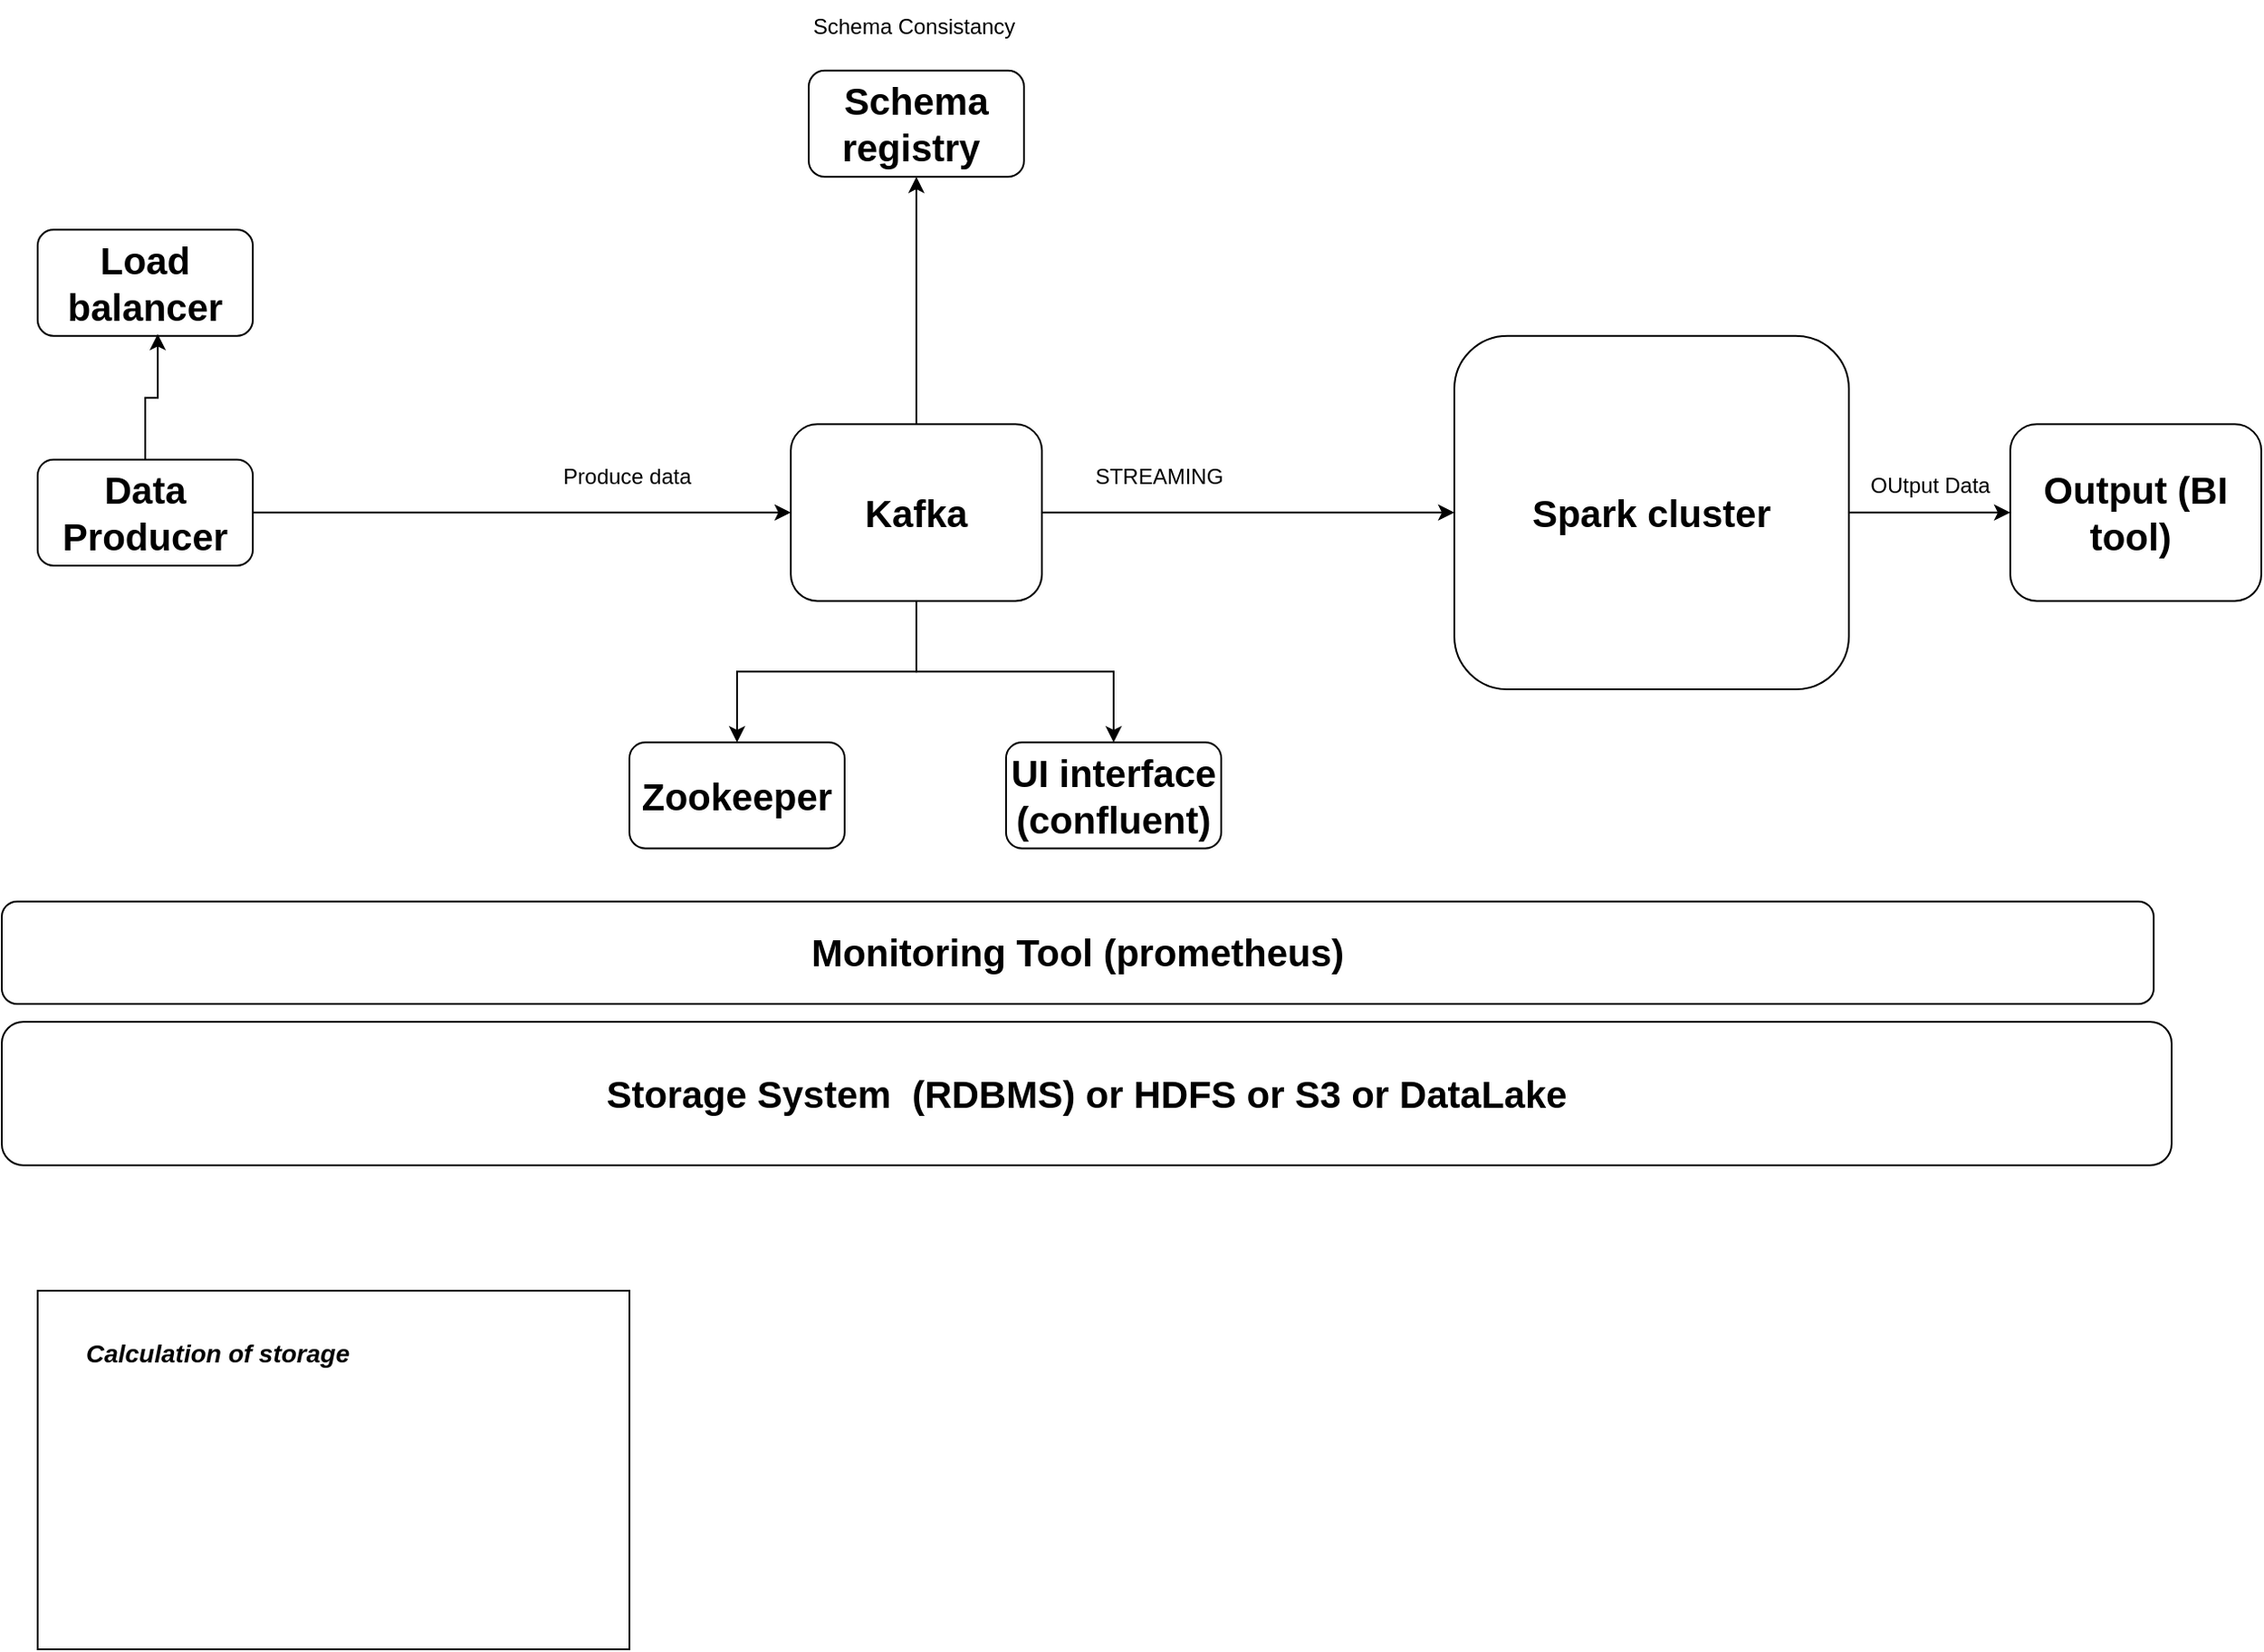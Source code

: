 <mxfile version="24.7.8">
  <diagram name="Page-1" id="Xt6aFsv24H1QuKFPjgN6">
    <mxGraphModel dx="1752" dy="1035" grid="1" gridSize="10" guides="1" tooltips="1" connect="1" arrows="1" fold="1" page="1" pageScale="1" pageWidth="1920" pageHeight="1200" math="0" shadow="0">
      <root>
        <mxCell id="0" />
        <mxCell id="1" parent="0" />
        <mxCell id="gSWm9ycJ9KPdhaYR0MnF-6" style="edgeStyle=orthogonalEdgeStyle;rounded=0;orthogonalLoop=1;jettySize=auto;html=1;" edge="1" parent="1" source="gSWm9ycJ9KPdhaYR0MnF-1" target="gSWm9ycJ9KPdhaYR0MnF-2">
          <mxGeometry relative="1" as="geometry" />
        </mxCell>
        <mxCell id="gSWm9ycJ9KPdhaYR0MnF-7" style="edgeStyle=orthogonalEdgeStyle;rounded=0;orthogonalLoop=1;jettySize=auto;html=1;" edge="1" parent="1" source="gSWm9ycJ9KPdhaYR0MnF-1" target="gSWm9ycJ9KPdhaYR0MnF-3">
          <mxGeometry relative="1" as="geometry" />
        </mxCell>
        <mxCell id="gSWm9ycJ9KPdhaYR0MnF-12" style="edgeStyle=orthogonalEdgeStyle;rounded=0;orthogonalLoop=1;jettySize=auto;html=1;entryX=0.5;entryY=1;entryDx=0;entryDy=0;" edge="1" parent="1" source="gSWm9ycJ9KPdhaYR0MnF-1" target="gSWm9ycJ9KPdhaYR0MnF-4">
          <mxGeometry relative="1" as="geometry" />
        </mxCell>
        <mxCell id="gSWm9ycJ9KPdhaYR0MnF-19" style="edgeStyle=orthogonalEdgeStyle;rounded=0;orthogonalLoop=1;jettySize=auto;html=1;" edge="1" parent="1" source="gSWm9ycJ9KPdhaYR0MnF-1" target="gSWm9ycJ9KPdhaYR0MnF-14">
          <mxGeometry relative="1" as="geometry" />
        </mxCell>
        <mxCell id="gSWm9ycJ9KPdhaYR0MnF-1" value="&lt;b&gt;&lt;font style=&quot;font-size: 21px;&quot;&gt;Kafka&lt;/font&gt;&lt;/b&gt;" style="rounded=1;whiteSpace=wrap;html=1;" vertex="1" parent="1">
          <mxGeometry x="590" y="376.62" width="140" height="98.592" as="geometry" />
        </mxCell>
        <mxCell id="gSWm9ycJ9KPdhaYR0MnF-2" value="&lt;b&gt;&lt;font style=&quot;font-size: 21px;&quot;&gt;Zookeeper&lt;/font&gt;&lt;/b&gt;" style="rounded=1;whiteSpace=wrap;html=1;" vertex="1" parent="1">
          <mxGeometry x="500" y="554.085" width="120" height="59.155" as="geometry" />
        </mxCell>
        <mxCell id="gSWm9ycJ9KPdhaYR0MnF-17" style="edgeStyle=orthogonalEdgeStyle;rounded=0;orthogonalLoop=1;jettySize=auto;html=1;" edge="1" parent="1" source="gSWm9ycJ9KPdhaYR0MnF-3" target="gSWm9ycJ9KPdhaYR0MnF-16">
          <mxGeometry relative="1" as="geometry" />
        </mxCell>
        <mxCell id="gSWm9ycJ9KPdhaYR0MnF-3" value="&lt;b&gt;&lt;font style=&quot;font-size: 21px;&quot;&gt;Spark cluster&lt;/font&gt;&lt;/b&gt;" style="rounded=1;whiteSpace=wrap;html=1;" vertex="1" parent="1">
          <mxGeometry x="960" y="327.324" width="220" height="197.183" as="geometry" />
        </mxCell>
        <mxCell id="gSWm9ycJ9KPdhaYR0MnF-4" value="&lt;b&gt;&lt;font style=&quot;font-size: 21px;&quot;&gt;Schema registry&amp;nbsp;&lt;/font&gt;&lt;/b&gt;" style="rounded=1;whiteSpace=wrap;html=1;" vertex="1" parent="1">
          <mxGeometry x="600" y="179.437" width="120" height="59.155" as="geometry" />
        </mxCell>
        <mxCell id="gSWm9ycJ9KPdhaYR0MnF-8" style="edgeStyle=orthogonalEdgeStyle;rounded=0;orthogonalLoop=1;jettySize=auto;html=1;" edge="1" parent="1" source="gSWm9ycJ9KPdhaYR0MnF-5" target="gSWm9ycJ9KPdhaYR0MnF-1">
          <mxGeometry relative="1" as="geometry" />
        </mxCell>
        <mxCell id="gSWm9ycJ9KPdhaYR0MnF-5" value="&lt;b&gt;&lt;font style=&quot;font-size: 21px;&quot;&gt;Data Producer&lt;/font&gt;&lt;/b&gt;" style="rounded=1;whiteSpace=wrap;html=1;" vertex="1" parent="1">
          <mxGeometry x="170" y="396.338" width="120" height="59.155" as="geometry" />
        </mxCell>
        <mxCell id="gSWm9ycJ9KPdhaYR0MnF-9" value="&lt;b&gt;&lt;font style=&quot;font-size: 21px;&quot;&gt;Load balancer&lt;/font&gt;&lt;/b&gt;" style="rounded=1;whiteSpace=wrap;html=1;" vertex="1" parent="1">
          <mxGeometry x="170" y="268.167" width="120" height="59.155" as="geometry" />
        </mxCell>
        <mxCell id="gSWm9ycJ9KPdhaYR0MnF-11" style="edgeStyle=orthogonalEdgeStyle;rounded=0;orthogonalLoop=1;jettySize=auto;html=1;entryX=0.558;entryY=0.983;entryDx=0;entryDy=0;entryPerimeter=0;" edge="1" parent="1" source="gSWm9ycJ9KPdhaYR0MnF-5" target="gSWm9ycJ9KPdhaYR0MnF-9">
          <mxGeometry relative="1" as="geometry" />
        </mxCell>
        <mxCell id="gSWm9ycJ9KPdhaYR0MnF-14" value="&lt;b&gt;&lt;font style=&quot;font-size: 21px;&quot;&gt;UI interface (confluent)&lt;/font&gt;&lt;/b&gt;" style="rounded=1;whiteSpace=wrap;html=1;" vertex="1" parent="1">
          <mxGeometry x="710" y="554.085" width="120" height="59.155" as="geometry" />
        </mxCell>
        <mxCell id="gSWm9ycJ9KPdhaYR0MnF-16" value="&lt;b&gt;&lt;font style=&quot;font-size: 21px;&quot;&gt;Output (BI tool)&amp;nbsp;&lt;/font&gt;&lt;/b&gt;" style="rounded=1;whiteSpace=wrap;html=1;" vertex="1" parent="1">
          <mxGeometry x="1270" y="376.62" width="140" height="98.592" as="geometry" />
        </mxCell>
        <mxCell id="gSWm9ycJ9KPdhaYR0MnF-20" value="STREAMING" style="text;html=1;align=center;verticalAlign=middle;resizable=0;points=[];autosize=1;strokeColor=none;fillColor=none;" vertex="1" parent="1">
          <mxGeometry x="750" y="391.408" width="90" height="30" as="geometry" />
        </mxCell>
        <mxCell id="gSWm9ycJ9KPdhaYR0MnF-21" value="Produce data&amp;nbsp;" style="text;html=1;align=center;verticalAlign=middle;resizable=0;points=[];autosize=1;strokeColor=none;fillColor=none;" vertex="1" parent="1">
          <mxGeometry x="450" y="391.408" width="100" height="30" as="geometry" />
        </mxCell>
        <mxCell id="gSWm9ycJ9KPdhaYR0MnF-22" value="OUtput Data" style="text;html=1;align=center;verticalAlign=middle;resizable=0;points=[];autosize=1;strokeColor=none;fillColor=none;" vertex="1" parent="1">
          <mxGeometry x="1180" y="396.338" width="90" height="30" as="geometry" />
        </mxCell>
        <mxCell id="gSWm9ycJ9KPdhaYR0MnF-23" value="Schema Consistancy&amp;nbsp;" style="text;html=1;align=center;verticalAlign=middle;resizable=0;points=[];autosize=1;strokeColor=none;fillColor=none;" vertex="1" parent="1">
          <mxGeometry x="590" y="140" width="140" height="30" as="geometry" />
        </mxCell>
        <mxCell id="gSWm9ycJ9KPdhaYR0MnF-24" value="&lt;b&gt;&lt;font style=&quot;font-size: 21px;&quot;&gt;Monitoring Tool (&lt;/font&gt;&lt;/b&gt;&lt;span style=&quot;font-size: 21px;&quot;&gt;&lt;b&gt;prometheus)&lt;/b&gt;&lt;/span&gt;" style="rounded=1;whiteSpace=wrap;html=1;" vertex="1" parent="1">
          <mxGeometry x="150" y="642.82" width="1200" height="57.18" as="geometry" />
        </mxCell>
        <mxCell id="gSWm9ycJ9KPdhaYR0MnF-26" value="&lt;b&gt;&lt;font style=&quot;font-size: 21px;&quot;&gt;Storage System&amp;nbsp; (RDBMS) or HDFS or S3 or DataLake&lt;/font&gt;&lt;/b&gt;" style="rounded=1;whiteSpace=wrap;html=1;" vertex="1" parent="1">
          <mxGeometry x="150" y="710" width="1210" height="80" as="geometry" />
        </mxCell>
        <mxCell id="gSWm9ycJ9KPdhaYR0MnF-27" value="" style="whiteSpace=wrap;html=1;" vertex="1" parent="1">
          <mxGeometry x="170" y="860" width="330" height="200" as="geometry" />
        </mxCell>
        <mxCell id="gSWm9ycJ9KPdhaYR0MnF-28" value="&lt;b&gt;&lt;i&gt;&lt;font style=&quot;font-size: 14px;&quot;&gt;Calculation of storage&lt;/font&gt;&lt;/i&gt;&lt;/b&gt;" style="text;html=1;align=center;verticalAlign=middle;resizable=0;points=[];autosize=1;strokeColor=none;fillColor=default;" vertex="1" parent="1">
          <mxGeometry x="185" y="880" width="170" height="30" as="geometry" />
        </mxCell>
      </root>
    </mxGraphModel>
  </diagram>
</mxfile>
